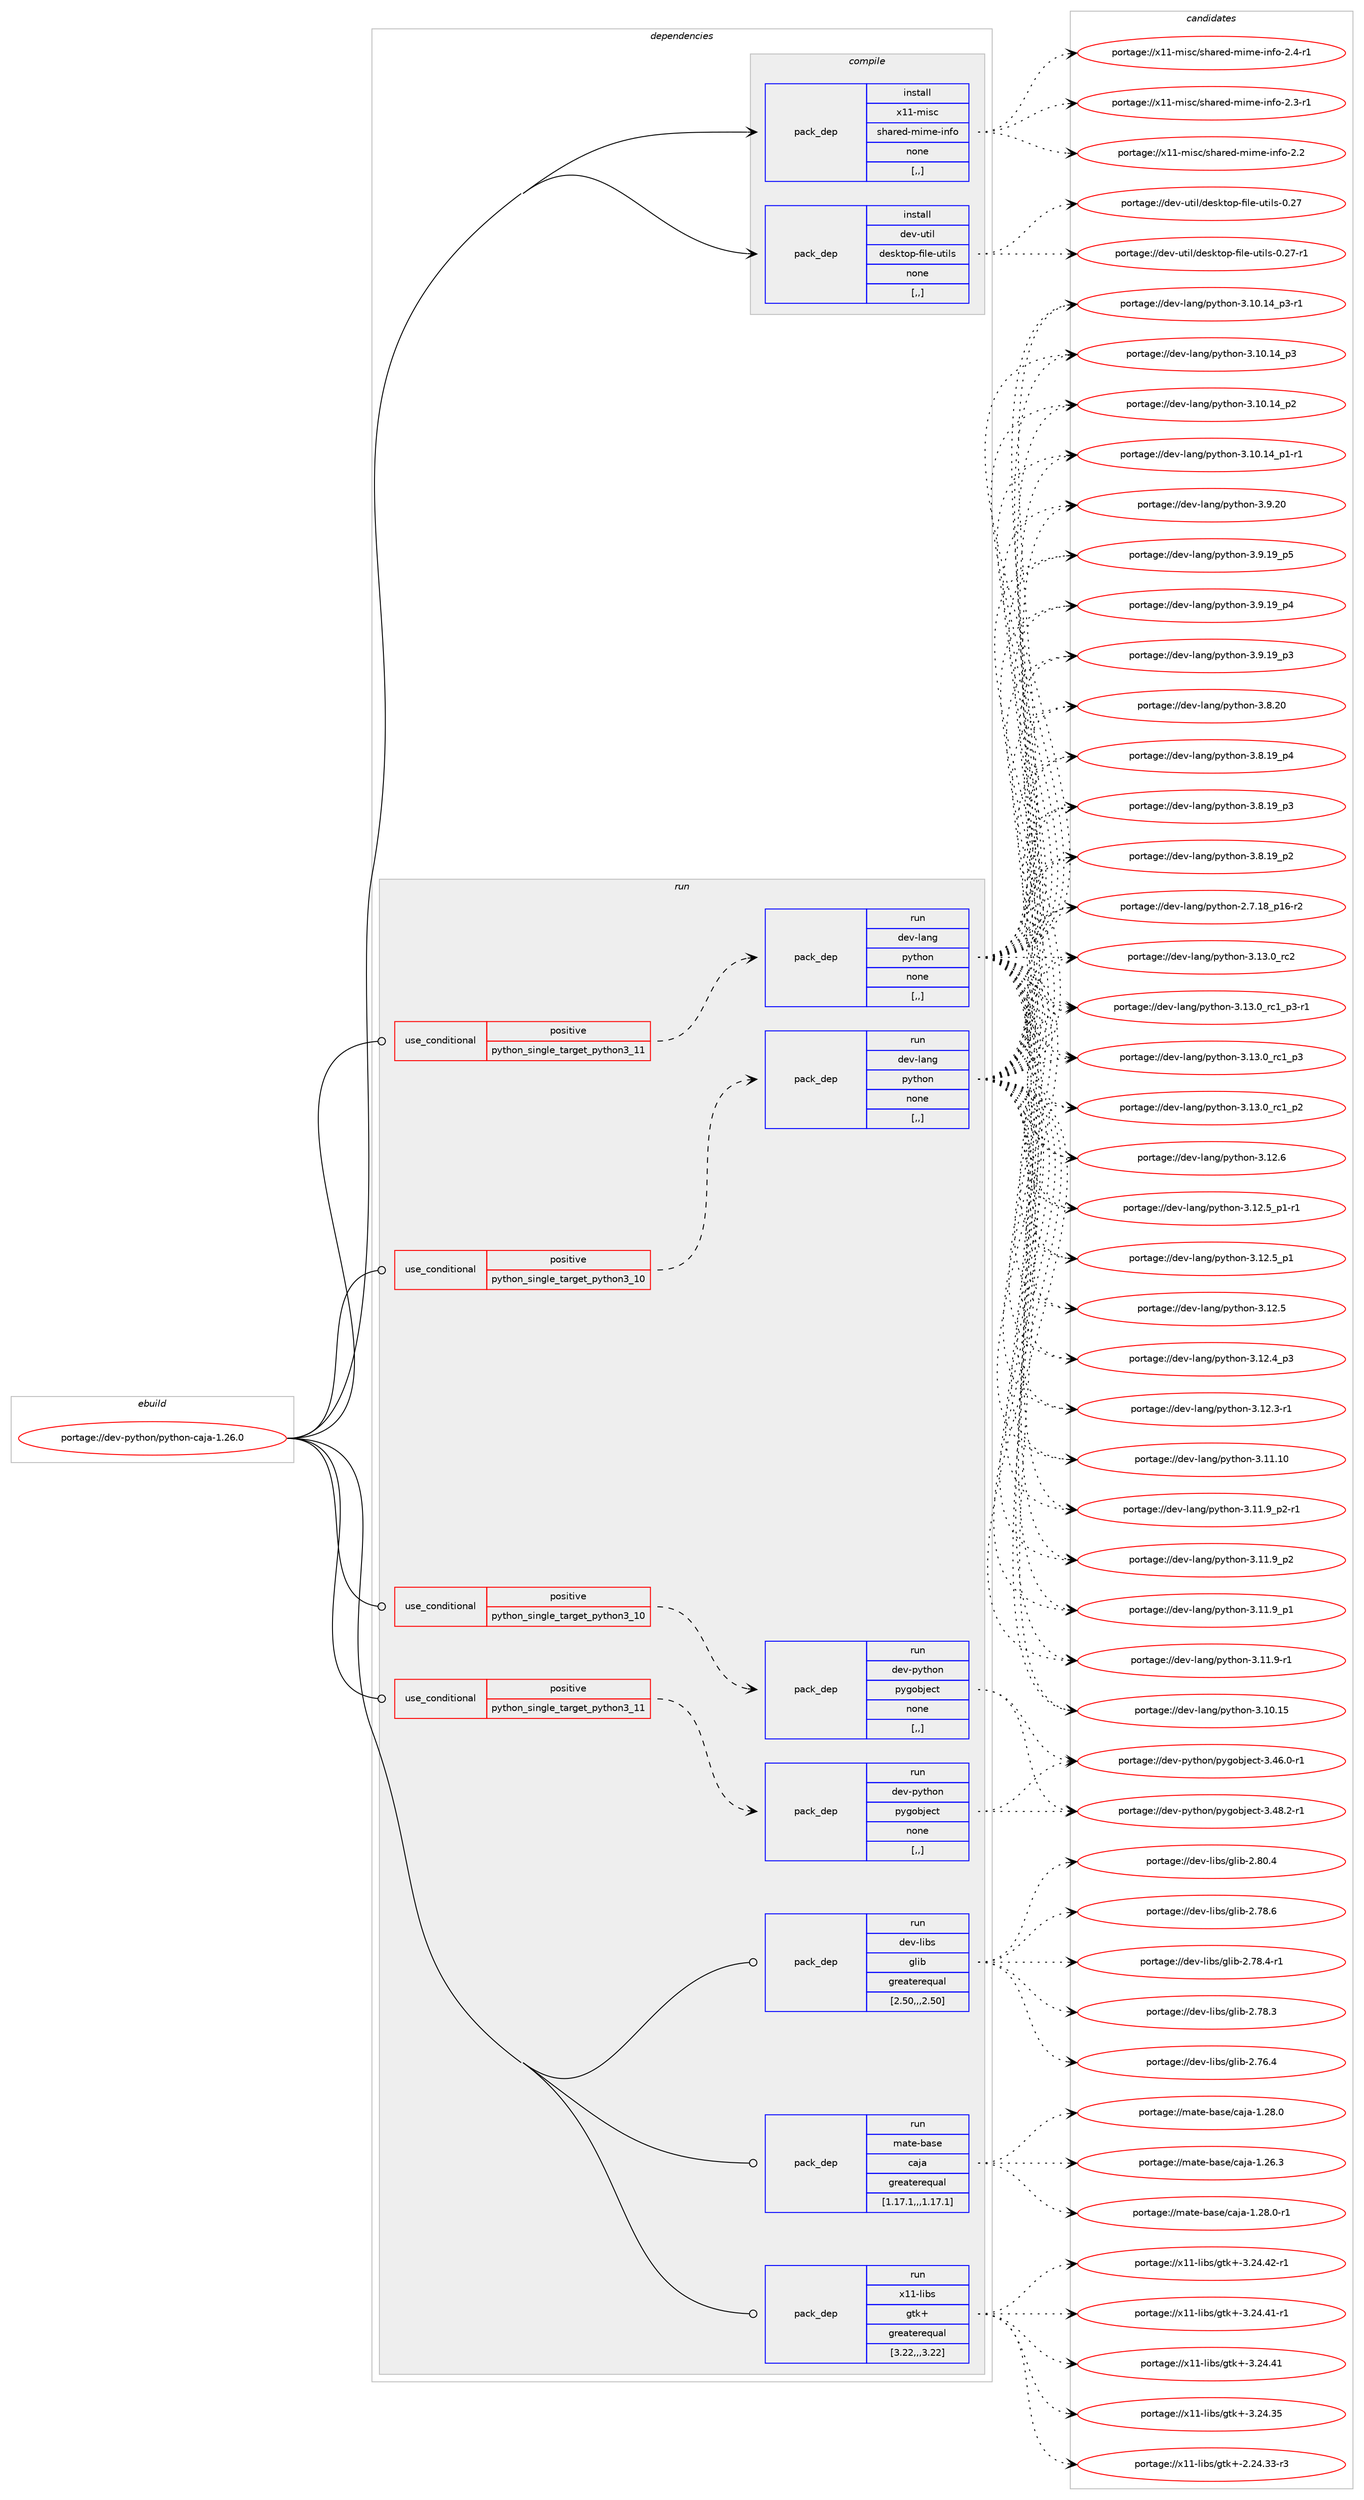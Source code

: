 digraph prolog {

# *************
# Graph options
# *************

newrank=true;
concentrate=true;
compound=true;
graph [rankdir=LR,fontname=Helvetica,fontsize=10,ranksep=1.5];#, ranksep=2.5, nodesep=0.2];
edge  [arrowhead=vee];
node  [fontname=Helvetica,fontsize=10];

# **********
# The ebuild
# **********

subgraph cluster_leftcol {
color=gray;
label=<<i>ebuild</i>>;
id [label="portage://dev-python/python-caja-1.26.0", color=red, width=4, href="../dev-python/python-caja-1.26.0.svg"];
}

# ****************
# The dependencies
# ****************

subgraph cluster_midcol {
color=gray;
label=<<i>dependencies</i>>;
subgraph cluster_compile {
fillcolor="#eeeeee";
style=filled;
label=<<i>compile</i>>;
subgraph pack481304 {
dependency654946 [label=<<TABLE BORDER="0" CELLBORDER="1" CELLSPACING="0" CELLPADDING="4" WIDTH="220"><TR><TD ROWSPAN="6" CELLPADDING="30">pack_dep</TD></TR><TR><TD WIDTH="110">install</TD></TR><TR><TD>dev-util</TD></TR><TR><TD>desktop-file-utils</TD></TR><TR><TD>none</TD></TR><TR><TD>[,,]</TD></TR></TABLE>>, shape=none, color=blue];
}
id:e -> dependency654946:w [weight=20,style="solid",arrowhead="vee"];
subgraph pack481305 {
dependency654947 [label=<<TABLE BORDER="0" CELLBORDER="1" CELLSPACING="0" CELLPADDING="4" WIDTH="220"><TR><TD ROWSPAN="6" CELLPADDING="30">pack_dep</TD></TR><TR><TD WIDTH="110">install</TD></TR><TR><TD>x11-misc</TD></TR><TR><TD>shared-mime-info</TD></TR><TR><TD>none</TD></TR><TR><TD>[,,]</TD></TR></TABLE>>, shape=none, color=blue];
}
id:e -> dependency654947:w [weight=20,style="solid",arrowhead="vee"];
}
subgraph cluster_compileandrun {
fillcolor="#eeeeee";
style=filled;
label=<<i>compile and run</i>>;
}
subgraph cluster_run {
fillcolor="#eeeeee";
style=filled;
label=<<i>run</i>>;
subgraph cond168784 {
dependency654948 [label=<<TABLE BORDER="0" CELLBORDER="1" CELLSPACING="0" CELLPADDING="4"><TR><TD ROWSPAN="3" CELLPADDING="10">use_conditional</TD></TR><TR><TD>positive</TD></TR><TR><TD>python_single_target_python3_10</TD></TR></TABLE>>, shape=none, color=red];
subgraph pack481306 {
dependency654949 [label=<<TABLE BORDER="0" CELLBORDER="1" CELLSPACING="0" CELLPADDING="4" WIDTH="220"><TR><TD ROWSPAN="6" CELLPADDING="30">pack_dep</TD></TR><TR><TD WIDTH="110">run</TD></TR><TR><TD>dev-lang</TD></TR><TR><TD>python</TD></TR><TR><TD>none</TD></TR><TR><TD>[,,]</TD></TR></TABLE>>, shape=none, color=blue];
}
dependency654948:e -> dependency654949:w [weight=20,style="dashed",arrowhead="vee"];
}
id:e -> dependency654948:w [weight=20,style="solid",arrowhead="odot"];
subgraph cond168785 {
dependency654950 [label=<<TABLE BORDER="0" CELLBORDER="1" CELLSPACING="0" CELLPADDING="4"><TR><TD ROWSPAN="3" CELLPADDING="10">use_conditional</TD></TR><TR><TD>positive</TD></TR><TR><TD>python_single_target_python3_10</TD></TR></TABLE>>, shape=none, color=red];
subgraph pack481307 {
dependency654951 [label=<<TABLE BORDER="0" CELLBORDER="1" CELLSPACING="0" CELLPADDING="4" WIDTH="220"><TR><TD ROWSPAN="6" CELLPADDING="30">pack_dep</TD></TR><TR><TD WIDTH="110">run</TD></TR><TR><TD>dev-python</TD></TR><TR><TD>pygobject</TD></TR><TR><TD>none</TD></TR><TR><TD>[,,]</TD></TR></TABLE>>, shape=none, color=blue];
}
dependency654950:e -> dependency654951:w [weight=20,style="dashed",arrowhead="vee"];
}
id:e -> dependency654950:w [weight=20,style="solid",arrowhead="odot"];
subgraph cond168786 {
dependency654952 [label=<<TABLE BORDER="0" CELLBORDER="1" CELLSPACING="0" CELLPADDING="4"><TR><TD ROWSPAN="3" CELLPADDING="10">use_conditional</TD></TR><TR><TD>positive</TD></TR><TR><TD>python_single_target_python3_11</TD></TR></TABLE>>, shape=none, color=red];
subgraph pack481308 {
dependency654953 [label=<<TABLE BORDER="0" CELLBORDER="1" CELLSPACING="0" CELLPADDING="4" WIDTH="220"><TR><TD ROWSPAN="6" CELLPADDING="30">pack_dep</TD></TR><TR><TD WIDTH="110">run</TD></TR><TR><TD>dev-lang</TD></TR><TR><TD>python</TD></TR><TR><TD>none</TD></TR><TR><TD>[,,]</TD></TR></TABLE>>, shape=none, color=blue];
}
dependency654952:e -> dependency654953:w [weight=20,style="dashed",arrowhead="vee"];
}
id:e -> dependency654952:w [weight=20,style="solid",arrowhead="odot"];
subgraph cond168787 {
dependency654954 [label=<<TABLE BORDER="0" CELLBORDER="1" CELLSPACING="0" CELLPADDING="4"><TR><TD ROWSPAN="3" CELLPADDING="10">use_conditional</TD></TR><TR><TD>positive</TD></TR><TR><TD>python_single_target_python3_11</TD></TR></TABLE>>, shape=none, color=red];
subgraph pack481309 {
dependency654955 [label=<<TABLE BORDER="0" CELLBORDER="1" CELLSPACING="0" CELLPADDING="4" WIDTH="220"><TR><TD ROWSPAN="6" CELLPADDING="30">pack_dep</TD></TR><TR><TD WIDTH="110">run</TD></TR><TR><TD>dev-python</TD></TR><TR><TD>pygobject</TD></TR><TR><TD>none</TD></TR><TR><TD>[,,]</TD></TR></TABLE>>, shape=none, color=blue];
}
dependency654954:e -> dependency654955:w [weight=20,style="dashed",arrowhead="vee"];
}
id:e -> dependency654954:w [weight=20,style="solid",arrowhead="odot"];
subgraph pack481310 {
dependency654956 [label=<<TABLE BORDER="0" CELLBORDER="1" CELLSPACING="0" CELLPADDING="4" WIDTH="220"><TR><TD ROWSPAN="6" CELLPADDING="30">pack_dep</TD></TR><TR><TD WIDTH="110">run</TD></TR><TR><TD>dev-libs</TD></TR><TR><TD>glib</TD></TR><TR><TD>greaterequal</TD></TR><TR><TD>[2.50,,,2.50]</TD></TR></TABLE>>, shape=none, color=blue];
}
id:e -> dependency654956:w [weight=20,style="solid",arrowhead="odot"];
subgraph pack481311 {
dependency654957 [label=<<TABLE BORDER="0" CELLBORDER="1" CELLSPACING="0" CELLPADDING="4" WIDTH="220"><TR><TD ROWSPAN="6" CELLPADDING="30">pack_dep</TD></TR><TR><TD WIDTH="110">run</TD></TR><TR><TD>mate-base</TD></TR><TR><TD>caja</TD></TR><TR><TD>greaterequal</TD></TR><TR><TD>[1.17.1,,,1.17.1]</TD></TR></TABLE>>, shape=none, color=blue];
}
id:e -> dependency654957:w [weight=20,style="solid",arrowhead="odot"];
subgraph pack481312 {
dependency654958 [label=<<TABLE BORDER="0" CELLBORDER="1" CELLSPACING="0" CELLPADDING="4" WIDTH="220"><TR><TD ROWSPAN="6" CELLPADDING="30">pack_dep</TD></TR><TR><TD WIDTH="110">run</TD></TR><TR><TD>x11-libs</TD></TR><TR><TD>gtk+</TD></TR><TR><TD>greaterequal</TD></TR><TR><TD>[3.22,,,3.22]</TD></TR></TABLE>>, shape=none, color=blue];
}
id:e -> dependency654958:w [weight=20,style="solid",arrowhead="odot"];
}
}

# **************
# The candidates
# **************

subgraph cluster_choices {
rank=same;
color=gray;
label=<<i>candidates</i>>;

subgraph choice481304 {
color=black;
nodesep=1;
choice1001011184511711610510847100101115107116111112451021051081014511711610510811545484650554511449 [label="portage://dev-util/desktop-file-utils-0.27-r1", color=red, width=4,href="../dev-util/desktop-file-utils-0.27-r1.svg"];
choice100101118451171161051084710010111510711611111245102105108101451171161051081154548465055 [label="portage://dev-util/desktop-file-utils-0.27", color=red, width=4,href="../dev-util/desktop-file-utils-0.27.svg"];
dependency654946:e -> choice1001011184511711610510847100101115107116111112451021051081014511711610510811545484650554511449:w [style=dotted,weight="100"];
dependency654946:e -> choice100101118451171161051084710010111510711611111245102105108101451171161051081154548465055:w [style=dotted,weight="100"];
}
subgraph choice481305 {
color=black;
nodesep=1;
choice1204949451091051159947115104971141011004510910510910145105110102111455046524511449 [label="portage://x11-misc/shared-mime-info-2.4-r1", color=red, width=4,href="../x11-misc/shared-mime-info-2.4-r1.svg"];
choice1204949451091051159947115104971141011004510910510910145105110102111455046514511449 [label="portage://x11-misc/shared-mime-info-2.3-r1", color=red, width=4,href="../x11-misc/shared-mime-info-2.3-r1.svg"];
choice120494945109105115994711510497114101100451091051091014510511010211145504650 [label="portage://x11-misc/shared-mime-info-2.2", color=red, width=4,href="../x11-misc/shared-mime-info-2.2.svg"];
dependency654947:e -> choice1204949451091051159947115104971141011004510910510910145105110102111455046524511449:w [style=dotted,weight="100"];
dependency654947:e -> choice1204949451091051159947115104971141011004510910510910145105110102111455046514511449:w [style=dotted,weight="100"];
dependency654947:e -> choice120494945109105115994711510497114101100451091051091014510511010211145504650:w [style=dotted,weight="100"];
}
subgraph choice481306 {
color=black;
nodesep=1;
choice10010111845108971101034711212111610411111045514649514648951149950 [label="portage://dev-lang/python-3.13.0_rc2", color=red, width=4,href="../dev-lang/python-3.13.0_rc2.svg"];
choice1001011184510897110103471121211161041111104551464951464895114994995112514511449 [label="portage://dev-lang/python-3.13.0_rc1_p3-r1", color=red, width=4,href="../dev-lang/python-3.13.0_rc1_p3-r1.svg"];
choice100101118451089711010347112121116104111110455146495146489511499499511251 [label="portage://dev-lang/python-3.13.0_rc1_p3", color=red, width=4,href="../dev-lang/python-3.13.0_rc1_p3.svg"];
choice100101118451089711010347112121116104111110455146495146489511499499511250 [label="portage://dev-lang/python-3.13.0_rc1_p2", color=red, width=4,href="../dev-lang/python-3.13.0_rc1_p2.svg"];
choice10010111845108971101034711212111610411111045514649504654 [label="portage://dev-lang/python-3.12.6", color=red, width=4,href="../dev-lang/python-3.12.6.svg"];
choice1001011184510897110103471121211161041111104551464950465395112494511449 [label="portage://dev-lang/python-3.12.5_p1-r1", color=red, width=4,href="../dev-lang/python-3.12.5_p1-r1.svg"];
choice100101118451089711010347112121116104111110455146495046539511249 [label="portage://dev-lang/python-3.12.5_p1", color=red, width=4,href="../dev-lang/python-3.12.5_p1.svg"];
choice10010111845108971101034711212111610411111045514649504653 [label="portage://dev-lang/python-3.12.5", color=red, width=4,href="../dev-lang/python-3.12.5.svg"];
choice100101118451089711010347112121116104111110455146495046529511251 [label="portage://dev-lang/python-3.12.4_p3", color=red, width=4,href="../dev-lang/python-3.12.4_p3.svg"];
choice100101118451089711010347112121116104111110455146495046514511449 [label="portage://dev-lang/python-3.12.3-r1", color=red, width=4,href="../dev-lang/python-3.12.3-r1.svg"];
choice1001011184510897110103471121211161041111104551464949464948 [label="portage://dev-lang/python-3.11.10", color=red, width=4,href="../dev-lang/python-3.11.10.svg"];
choice1001011184510897110103471121211161041111104551464949465795112504511449 [label="portage://dev-lang/python-3.11.9_p2-r1", color=red, width=4,href="../dev-lang/python-3.11.9_p2-r1.svg"];
choice100101118451089711010347112121116104111110455146494946579511250 [label="portage://dev-lang/python-3.11.9_p2", color=red, width=4,href="../dev-lang/python-3.11.9_p2.svg"];
choice100101118451089711010347112121116104111110455146494946579511249 [label="portage://dev-lang/python-3.11.9_p1", color=red, width=4,href="../dev-lang/python-3.11.9_p1.svg"];
choice100101118451089711010347112121116104111110455146494946574511449 [label="portage://dev-lang/python-3.11.9-r1", color=red, width=4,href="../dev-lang/python-3.11.9-r1.svg"];
choice1001011184510897110103471121211161041111104551464948464953 [label="portage://dev-lang/python-3.10.15", color=red, width=4,href="../dev-lang/python-3.10.15.svg"];
choice100101118451089711010347112121116104111110455146494846495295112514511449 [label="portage://dev-lang/python-3.10.14_p3-r1", color=red, width=4,href="../dev-lang/python-3.10.14_p3-r1.svg"];
choice10010111845108971101034711212111610411111045514649484649529511251 [label="portage://dev-lang/python-3.10.14_p3", color=red, width=4,href="../dev-lang/python-3.10.14_p3.svg"];
choice10010111845108971101034711212111610411111045514649484649529511250 [label="portage://dev-lang/python-3.10.14_p2", color=red, width=4,href="../dev-lang/python-3.10.14_p2.svg"];
choice100101118451089711010347112121116104111110455146494846495295112494511449 [label="portage://dev-lang/python-3.10.14_p1-r1", color=red, width=4,href="../dev-lang/python-3.10.14_p1-r1.svg"];
choice10010111845108971101034711212111610411111045514657465048 [label="portage://dev-lang/python-3.9.20", color=red, width=4,href="../dev-lang/python-3.9.20.svg"];
choice100101118451089711010347112121116104111110455146574649579511253 [label="portage://dev-lang/python-3.9.19_p5", color=red, width=4,href="../dev-lang/python-3.9.19_p5.svg"];
choice100101118451089711010347112121116104111110455146574649579511252 [label="portage://dev-lang/python-3.9.19_p4", color=red, width=4,href="../dev-lang/python-3.9.19_p4.svg"];
choice100101118451089711010347112121116104111110455146574649579511251 [label="portage://dev-lang/python-3.9.19_p3", color=red, width=4,href="../dev-lang/python-3.9.19_p3.svg"];
choice10010111845108971101034711212111610411111045514656465048 [label="portage://dev-lang/python-3.8.20", color=red, width=4,href="../dev-lang/python-3.8.20.svg"];
choice100101118451089711010347112121116104111110455146564649579511252 [label="portage://dev-lang/python-3.8.19_p4", color=red, width=4,href="../dev-lang/python-3.8.19_p4.svg"];
choice100101118451089711010347112121116104111110455146564649579511251 [label="portage://dev-lang/python-3.8.19_p3", color=red, width=4,href="../dev-lang/python-3.8.19_p3.svg"];
choice100101118451089711010347112121116104111110455146564649579511250 [label="portage://dev-lang/python-3.8.19_p2", color=red, width=4,href="../dev-lang/python-3.8.19_p2.svg"];
choice100101118451089711010347112121116104111110455046554649569511249544511450 [label="portage://dev-lang/python-2.7.18_p16-r2", color=red, width=4,href="../dev-lang/python-2.7.18_p16-r2.svg"];
dependency654949:e -> choice10010111845108971101034711212111610411111045514649514648951149950:w [style=dotted,weight="100"];
dependency654949:e -> choice1001011184510897110103471121211161041111104551464951464895114994995112514511449:w [style=dotted,weight="100"];
dependency654949:e -> choice100101118451089711010347112121116104111110455146495146489511499499511251:w [style=dotted,weight="100"];
dependency654949:e -> choice100101118451089711010347112121116104111110455146495146489511499499511250:w [style=dotted,weight="100"];
dependency654949:e -> choice10010111845108971101034711212111610411111045514649504654:w [style=dotted,weight="100"];
dependency654949:e -> choice1001011184510897110103471121211161041111104551464950465395112494511449:w [style=dotted,weight="100"];
dependency654949:e -> choice100101118451089711010347112121116104111110455146495046539511249:w [style=dotted,weight="100"];
dependency654949:e -> choice10010111845108971101034711212111610411111045514649504653:w [style=dotted,weight="100"];
dependency654949:e -> choice100101118451089711010347112121116104111110455146495046529511251:w [style=dotted,weight="100"];
dependency654949:e -> choice100101118451089711010347112121116104111110455146495046514511449:w [style=dotted,weight="100"];
dependency654949:e -> choice1001011184510897110103471121211161041111104551464949464948:w [style=dotted,weight="100"];
dependency654949:e -> choice1001011184510897110103471121211161041111104551464949465795112504511449:w [style=dotted,weight="100"];
dependency654949:e -> choice100101118451089711010347112121116104111110455146494946579511250:w [style=dotted,weight="100"];
dependency654949:e -> choice100101118451089711010347112121116104111110455146494946579511249:w [style=dotted,weight="100"];
dependency654949:e -> choice100101118451089711010347112121116104111110455146494946574511449:w [style=dotted,weight="100"];
dependency654949:e -> choice1001011184510897110103471121211161041111104551464948464953:w [style=dotted,weight="100"];
dependency654949:e -> choice100101118451089711010347112121116104111110455146494846495295112514511449:w [style=dotted,weight="100"];
dependency654949:e -> choice10010111845108971101034711212111610411111045514649484649529511251:w [style=dotted,weight="100"];
dependency654949:e -> choice10010111845108971101034711212111610411111045514649484649529511250:w [style=dotted,weight="100"];
dependency654949:e -> choice100101118451089711010347112121116104111110455146494846495295112494511449:w [style=dotted,weight="100"];
dependency654949:e -> choice10010111845108971101034711212111610411111045514657465048:w [style=dotted,weight="100"];
dependency654949:e -> choice100101118451089711010347112121116104111110455146574649579511253:w [style=dotted,weight="100"];
dependency654949:e -> choice100101118451089711010347112121116104111110455146574649579511252:w [style=dotted,weight="100"];
dependency654949:e -> choice100101118451089711010347112121116104111110455146574649579511251:w [style=dotted,weight="100"];
dependency654949:e -> choice10010111845108971101034711212111610411111045514656465048:w [style=dotted,weight="100"];
dependency654949:e -> choice100101118451089711010347112121116104111110455146564649579511252:w [style=dotted,weight="100"];
dependency654949:e -> choice100101118451089711010347112121116104111110455146564649579511251:w [style=dotted,weight="100"];
dependency654949:e -> choice100101118451089711010347112121116104111110455146564649579511250:w [style=dotted,weight="100"];
dependency654949:e -> choice100101118451089711010347112121116104111110455046554649569511249544511450:w [style=dotted,weight="100"];
}
subgraph choice481307 {
color=black;
nodesep=1;
choice10010111845112121116104111110471121211031119810610199116455146525646504511449 [label="portage://dev-python/pygobject-3.48.2-r1", color=red, width=4,href="../dev-python/pygobject-3.48.2-r1.svg"];
choice10010111845112121116104111110471121211031119810610199116455146525446484511449 [label="portage://dev-python/pygobject-3.46.0-r1", color=red, width=4,href="../dev-python/pygobject-3.46.0-r1.svg"];
dependency654951:e -> choice10010111845112121116104111110471121211031119810610199116455146525646504511449:w [style=dotted,weight="100"];
dependency654951:e -> choice10010111845112121116104111110471121211031119810610199116455146525446484511449:w [style=dotted,weight="100"];
}
subgraph choice481308 {
color=black;
nodesep=1;
choice10010111845108971101034711212111610411111045514649514648951149950 [label="portage://dev-lang/python-3.13.0_rc2", color=red, width=4,href="../dev-lang/python-3.13.0_rc2.svg"];
choice1001011184510897110103471121211161041111104551464951464895114994995112514511449 [label="portage://dev-lang/python-3.13.0_rc1_p3-r1", color=red, width=4,href="../dev-lang/python-3.13.0_rc1_p3-r1.svg"];
choice100101118451089711010347112121116104111110455146495146489511499499511251 [label="portage://dev-lang/python-3.13.0_rc1_p3", color=red, width=4,href="../dev-lang/python-3.13.0_rc1_p3.svg"];
choice100101118451089711010347112121116104111110455146495146489511499499511250 [label="portage://dev-lang/python-3.13.0_rc1_p2", color=red, width=4,href="../dev-lang/python-3.13.0_rc1_p2.svg"];
choice10010111845108971101034711212111610411111045514649504654 [label="portage://dev-lang/python-3.12.6", color=red, width=4,href="../dev-lang/python-3.12.6.svg"];
choice1001011184510897110103471121211161041111104551464950465395112494511449 [label="portage://dev-lang/python-3.12.5_p1-r1", color=red, width=4,href="../dev-lang/python-3.12.5_p1-r1.svg"];
choice100101118451089711010347112121116104111110455146495046539511249 [label="portage://dev-lang/python-3.12.5_p1", color=red, width=4,href="../dev-lang/python-3.12.5_p1.svg"];
choice10010111845108971101034711212111610411111045514649504653 [label="portage://dev-lang/python-3.12.5", color=red, width=4,href="../dev-lang/python-3.12.5.svg"];
choice100101118451089711010347112121116104111110455146495046529511251 [label="portage://dev-lang/python-3.12.4_p3", color=red, width=4,href="../dev-lang/python-3.12.4_p3.svg"];
choice100101118451089711010347112121116104111110455146495046514511449 [label="portage://dev-lang/python-3.12.3-r1", color=red, width=4,href="../dev-lang/python-3.12.3-r1.svg"];
choice1001011184510897110103471121211161041111104551464949464948 [label="portage://dev-lang/python-3.11.10", color=red, width=4,href="../dev-lang/python-3.11.10.svg"];
choice1001011184510897110103471121211161041111104551464949465795112504511449 [label="portage://dev-lang/python-3.11.9_p2-r1", color=red, width=4,href="../dev-lang/python-3.11.9_p2-r1.svg"];
choice100101118451089711010347112121116104111110455146494946579511250 [label="portage://dev-lang/python-3.11.9_p2", color=red, width=4,href="../dev-lang/python-3.11.9_p2.svg"];
choice100101118451089711010347112121116104111110455146494946579511249 [label="portage://dev-lang/python-3.11.9_p1", color=red, width=4,href="../dev-lang/python-3.11.9_p1.svg"];
choice100101118451089711010347112121116104111110455146494946574511449 [label="portage://dev-lang/python-3.11.9-r1", color=red, width=4,href="../dev-lang/python-3.11.9-r1.svg"];
choice1001011184510897110103471121211161041111104551464948464953 [label="portage://dev-lang/python-3.10.15", color=red, width=4,href="../dev-lang/python-3.10.15.svg"];
choice100101118451089711010347112121116104111110455146494846495295112514511449 [label="portage://dev-lang/python-3.10.14_p3-r1", color=red, width=4,href="../dev-lang/python-3.10.14_p3-r1.svg"];
choice10010111845108971101034711212111610411111045514649484649529511251 [label="portage://dev-lang/python-3.10.14_p3", color=red, width=4,href="../dev-lang/python-3.10.14_p3.svg"];
choice10010111845108971101034711212111610411111045514649484649529511250 [label="portage://dev-lang/python-3.10.14_p2", color=red, width=4,href="../dev-lang/python-3.10.14_p2.svg"];
choice100101118451089711010347112121116104111110455146494846495295112494511449 [label="portage://dev-lang/python-3.10.14_p1-r1", color=red, width=4,href="../dev-lang/python-3.10.14_p1-r1.svg"];
choice10010111845108971101034711212111610411111045514657465048 [label="portage://dev-lang/python-3.9.20", color=red, width=4,href="../dev-lang/python-3.9.20.svg"];
choice100101118451089711010347112121116104111110455146574649579511253 [label="portage://dev-lang/python-3.9.19_p5", color=red, width=4,href="../dev-lang/python-3.9.19_p5.svg"];
choice100101118451089711010347112121116104111110455146574649579511252 [label="portage://dev-lang/python-3.9.19_p4", color=red, width=4,href="../dev-lang/python-3.9.19_p4.svg"];
choice100101118451089711010347112121116104111110455146574649579511251 [label="portage://dev-lang/python-3.9.19_p3", color=red, width=4,href="../dev-lang/python-3.9.19_p3.svg"];
choice10010111845108971101034711212111610411111045514656465048 [label="portage://dev-lang/python-3.8.20", color=red, width=4,href="../dev-lang/python-3.8.20.svg"];
choice100101118451089711010347112121116104111110455146564649579511252 [label="portage://dev-lang/python-3.8.19_p4", color=red, width=4,href="../dev-lang/python-3.8.19_p4.svg"];
choice100101118451089711010347112121116104111110455146564649579511251 [label="portage://dev-lang/python-3.8.19_p3", color=red, width=4,href="../dev-lang/python-3.8.19_p3.svg"];
choice100101118451089711010347112121116104111110455146564649579511250 [label="portage://dev-lang/python-3.8.19_p2", color=red, width=4,href="../dev-lang/python-3.8.19_p2.svg"];
choice100101118451089711010347112121116104111110455046554649569511249544511450 [label="portage://dev-lang/python-2.7.18_p16-r2", color=red, width=4,href="../dev-lang/python-2.7.18_p16-r2.svg"];
dependency654953:e -> choice10010111845108971101034711212111610411111045514649514648951149950:w [style=dotted,weight="100"];
dependency654953:e -> choice1001011184510897110103471121211161041111104551464951464895114994995112514511449:w [style=dotted,weight="100"];
dependency654953:e -> choice100101118451089711010347112121116104111110455146495146489511499499511251:w [style=dotted,weight="100"];
dependency654953:e -> choice100101118451089711010347112121116104111110455146495146489511499499511250:w [style=dotted,weight="100"];
dependency654953:e -> choice10010111845108971101034711212111610411111045514649504654:w [style=dotted,weight="100"];
dependency654953:e -> choice1001011184510897110103471121211161041111104551464950465395112494511449:w [style=dotted,weight="100"];
dependency654953:e -> choice100101118451089711010347112121116104111110455146495046539511249:w [style=dotted,weight="100"];
dependency654953:e -> choice10010111845108971101034711212111610411111045514649504653:w [style=dotted,weight="100"];
dependency654953:e -> choice100101118451089711010347112121116104111110455146495046529511251:w [style=dotted,weight="100"];
dependency654953:e -> choice100101118451089711010347112121116104111110455146495046514511449:w [style=dotted,weight="100"];
dependency654953:e -> choice1001011184510897110103471121211161041111104551464949464948:w [style=dotted,weight="100"];
dependency654953:e -> choice1001011184510897110103471121211161041111104551464949465795112504511449:w [style=dotted,weight="100"];
dependency654953:e -> choice100101118451089711010347112121116104111110455146494946579511250:w [style=dotted,weight="100"];
dependency654953:e -> choice100101118451089711010347112121116104111110455146494946579511249:w [style=dotted,weight="100"];
dependency654953:e -> choice100101118451089711010347112121116104111110455146494946574511449:w [style=dotted,weight="100"];
dependency654953:e -> choice1001011184510897110103471121211161041111104551464948464953:w [style=dotted,weight="100"];
dependency654953:e -> choice100101118451089711010347112121116104111110455146494846495295112514511449:w [style=dotted,weight="100"];
dependency654953:e -> choice10010111845108971101034711212111610411111045514649484649529511251:w [style=dotted,weight="100"];
dependency654953:e -> choice10010111845108971101034711212111610411111045514649484649529511250:w [style=dotted,weight="100"];
dependency654953:e -> choice100101118451089711010347112121116104111110455146494846495295112494511449:w [style=dotted,weight="100"];
dependency654953:e -> choice10010111845108971101034711212111610411111045514657465048:w [style=dotted,weight="100"];
dependency654953:e -> choice100101118451089711010347112121116104111110455146574649579511253:w [style=dotted,weight="100"];
dependency654953:e -> choice100101118451089711010347112121116104111110455146574649579511252:w [style=dotted,weight="100"];
dependency654953:e -> choice100101118451089711010347112121116104111110455146574649579511251:w [style=dotted,weight="100"];
dependency654953:e -> choice10010111845108971101034711212111610411111045514656465048:w [style=dotted,weight="100"];
dependency654953:e -> choice100101118451089711010347112121116104111110455146564649579511252:w [style=dotted,weight="100"];
dependency654953:e -> choice100101118451089711010347112121116104111110455146564649579511251:w [style=dotted,weight="100"];
dependency654953:e -> choice100101118451089711010347112121116104111110455146564649579511250:w [style=dotted,weight="100"];
dependency654953:e -> choice100101118451089711010347112121116104111110455046554649569511249544511450:w [style=dotted,weight="100"];
}
subgraph choice481309 {
color=black;
nodesep=1;
choice10010111845112121116104111110471121211031119810610199116455146525646504511449 [label="portage://dev-python/pygobject-3.48.2-r1", color=red, width=4,href="../dev-python/pygobject-3.48.2-r1.svg"];
choice10010111845112121116104111110471121211031119810610199116455146525446484511449 [label="portage://dev-python/pygobject-3.46.0-r1", color=red, width=4,href="../dev-python/pygobject-3.46.0-r1.svg"];
dependency654955:e -> choice10010111845112121116104111110471121211031119810610199116455146525646504511449:w [style=dotted,weight="100"];
dependency654955:e -> choice10010111845112121116104111110471121211031119810610199116455146525446484511449:w [style=dotted,weight="100"];
}
subgraph choice481310 {
color=black;
nodesep=1;
choice1001011184510810598115471031081059845504656484652 [label="portage://dev-libs/glib-2.80.4", color=red, width=4,href="../dev-libs/glib-2.80.4.svg"];
choice1001011184510810598115471031081059845504655564654 [label="portage://dev-libs/glib-2.78.6", color=red, width=4,href="../dev-libs/glib-2.78.6.svg"];
choice10010111845108105981154710310810598455046555646524511449 [label="portage://dev-libs/glib-2.78.4-r1", color=red, width=4,href="../dev-libs/glib-2.78.4-r1.svg"];
choice1001011184510810598115471031081059845504655564651 [label="portage://dev-libs/glib-2.78.3", color=red, width=4,href="../dev-libs/glib-2.78.3.svg"];
choice1001011184510810598115471031081059845504655544652 [label="portage://dev-libs/glib-2.76.4", color=red, width=4,href="../dev-libs/glib-2.76.4.svg"];
dependency654956:e -> choice1001011184510810598115471031081059845504656484652:w [style=dotted,weight="100"];
dependency654956:e -> choice1001011184510810598115471031081059845504655564654:w [style=dotted,weight="100"];
dependency654956:e -> choice10010111845108105981154710310810598455046555646524511449:w [style=dotted,weight="100"];
dependency654956:e -> choice1001011184510810598115471031081059845504655564651:w [style=dotted,weight="100"];
dependency654956:e -> choice1001011184510810598115471031081059845504655544652:w [style=dotted,weight="100"];
}
subgraph choice481311 {
color=black;
nodesep=1;
choice1099711610145989711510147999710697454946505646484511449 [label="portage://mate-base/caja-1.28.0-r1", color=red, width=4,href="../mate-base/caja-1.28.0-r1.svg"];
choice109971161014598971151014799971069745494650564648 [label="portage://mate-base/caja-1.28.0", color=red, width=4,href="../mate-base/caja-1.28.0.svg"];
choice109971161014598971151014799971069745494650544651 [label="portage://mate-base/caja-1.26.3", color=red, width=4,href="../mate-base/caja-1.26.3.svg"];
dependency654957:e -> choice1099711610145989711510147999710697454946505646484511449:w [style=dotted,weight="100"];
dependency654957:e -> choice109971161014598971151014799971069745494650564648:w [style=dotted,weight="100"];
dependency654957:e -> choice109971161014598971151014799971069745494650544651:w [style=dotted,weight="100"];
}
subgraph choice481312 {
color=black;
nodesep=1;
choice12049494510810598115471031161074345514650524652504511449 [label="portage://x11-libs/gtk+-3.24.42-r1", color=red, width=4,href="../x11-libs/gtk+-3.24.42-r1.svg"];
choice12049494510810598115471031161074345514650524652494511449 [label="portage://x11-libs/gtk+-3.24.41-r1", color=red, width=4,href="../x11-libs/gtk+-3.24.41-r1.svg"];
choice1204949451081059811547103116107434551465052465249 [label="portage://x11-libs/gtk+-3.24.41", color=red, width=4,href="../x11-libs/gtk+-3.24.41.svg"];
choice1204949451081059811547103116107434551465052465153 [label="portage://x11-libs/gtk+-3.24.35", color=red, width=4,href="../x11-libs/gtk+-3.24.35.svg"];
choice12049494510810598115471031161074345504650524651514511451 [label="portage://x11-libs/gtk+-2.24.33-r3", color=red, width=4,href="../x11-libs/gtk+-2.24.33-r3.svg"];
dependency654958:e -> choice12049494510810598115471031161074345514650524652504511449:w [style=dotted,weight="100"];
dependency654958:e -> choice12049494510810598115471031161074345514650524652494511449:w [style=dotted,weight="100"];
dependency654958:e -> choice1204949451081059811547103116107434551465052465249:w [style=dotted,weight="100"];
dependency654958:e -> choice1204949451081059811547103116107434551465052465153:w [style=dotted,weight="100"];
dependency654958:e -> choice12049494510810598115471031161074345504650524651514511451:w [style=dotted,weight="100"];
}
}

}
